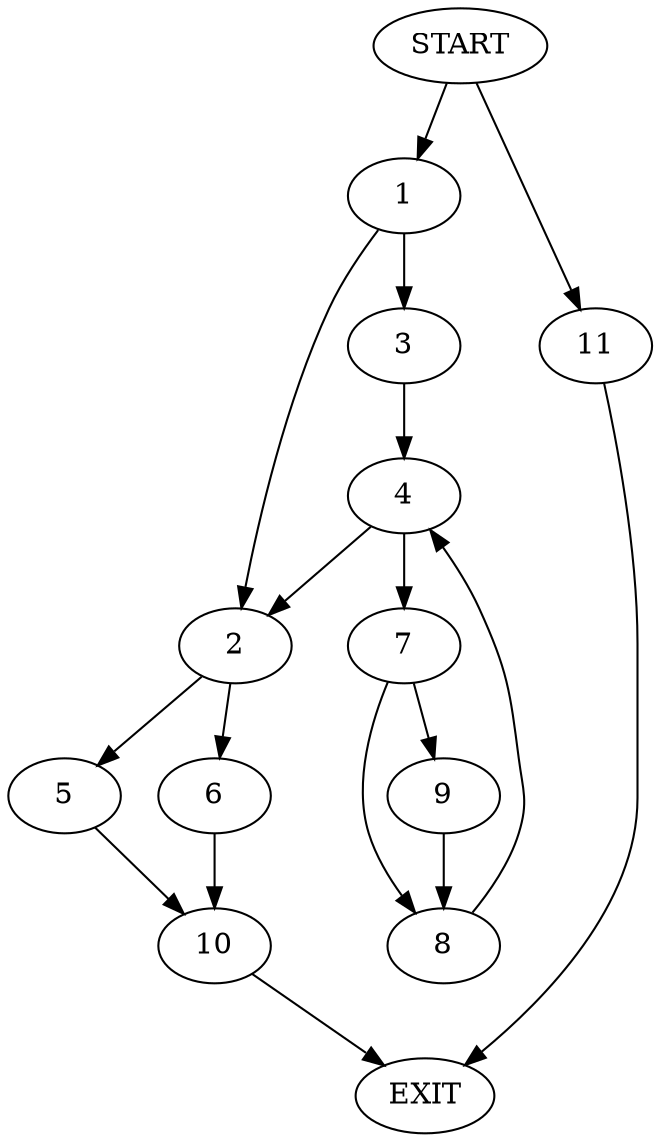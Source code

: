 digraph {
0 [label="START"]
12 [label="EXIT"]
0 -> 1
1 -> 2
1 -> 3
3 -> 4
2 -> 5
2 -> 6
4 -> 2
4 -> 7
7 -> 8
7 -> 9
8 -> 4
9 -> 8
5 -> 10
6 -> 10
0 -> 11
11 -> 12
10 -> 12
}
